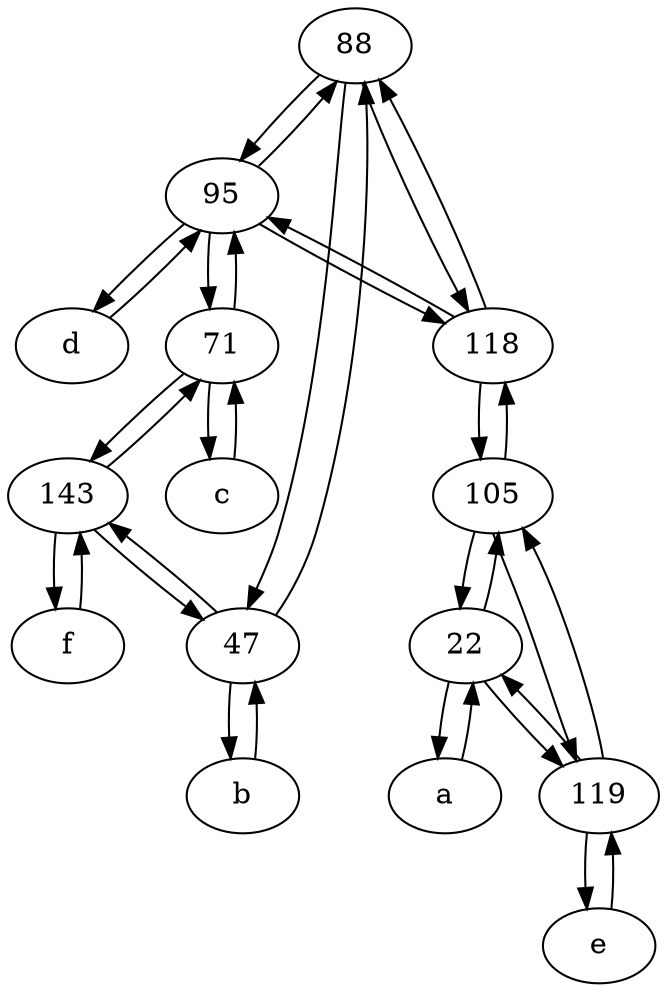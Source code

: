 digraph  {
	88;
	d [pos="20,30!"];
	f [pos="15,45!"];
	95;
	143;
	22;
	71;
	105;
	b [pos="50,20!"];
	118;
	c [pos="20,10!"];
	a [pos="40,10!"];
	119;
	47;
	e [pos="30,50!"];
	22 -> a;
	88 -> 95;
	d -> 95;
	22 -> 105;
	e -> 119;
	105 -> 118;
	b -> 47;
	22 -> 119;
	105 -> 22;
	118 -> 105;
	118 -> 95;
	95 -> 71;
	71 -> 143;
	143 -> f;
	f -> 143;
	88 -> 47;
	71 -> c;
	105 -> 119;
	c -> 71;
	47 -> 88;
	95 -> d;
	95 -> 88;
	a -> 22;
	47 -> 143;
	95 -> 118;
	119 -> 105;
	88 -> 118;
	143 -> 71;
	143 -> 47;
	118 -> 88;
	119 -> e;
	119 -> 22;
	71 -> 95;
	47 -> b;

	}
